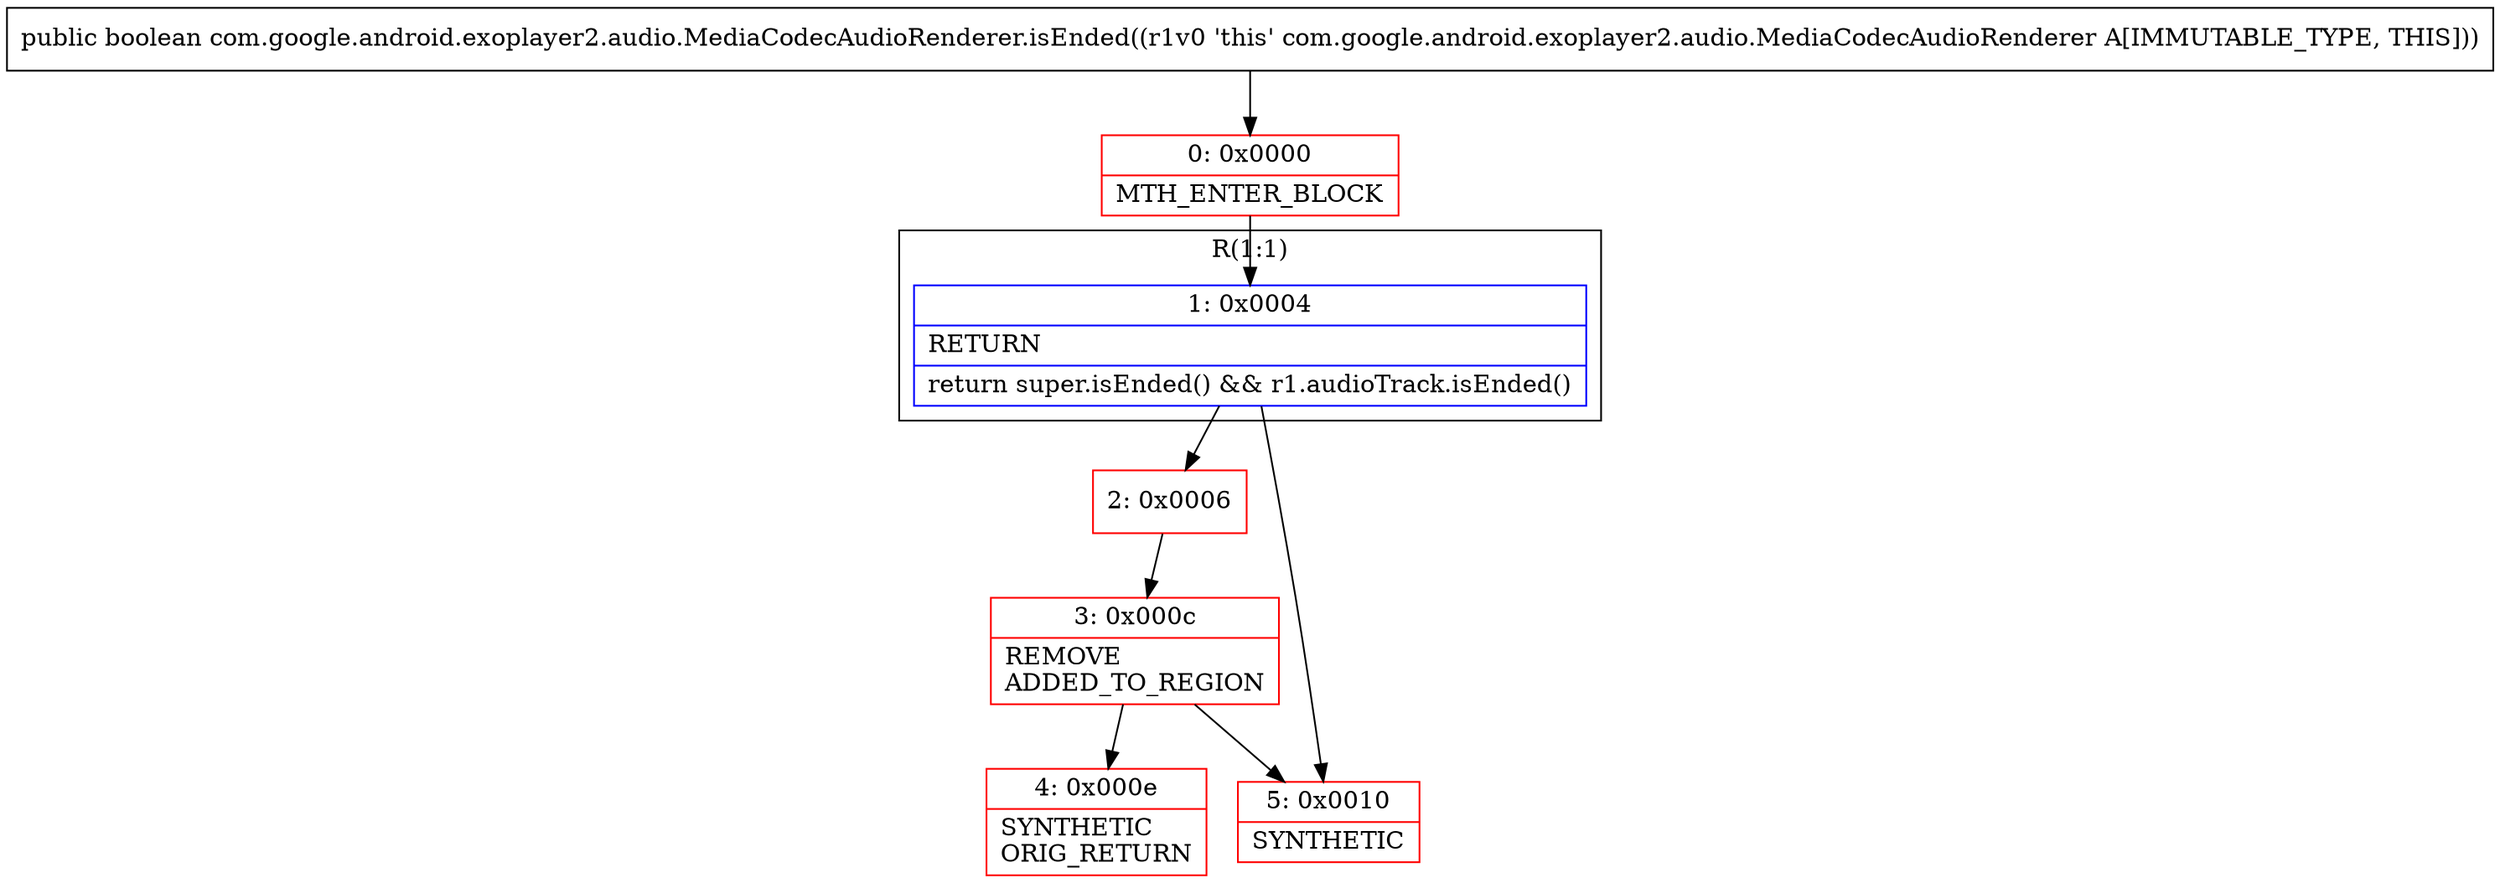 digraph "CFG forcom.google.android.exoplayer2.audio.MediaCodecAudioRenderer.isEnded()Z" {
subgraph cluster_Region_1355736702 {
label = "R(1:1)";
node [shape=record,color=blue];
Node_1 [shape=record,label="{1\:\ 0x0004|RETURN\l|return super.isEnded() && r1.audioTrack.isEnded()\l}"];
}
Node_0 [shape=record,color=red,label="{0\:\ 0x0000|MTH_ENTER_BLOCK\l}"];
Node_2 [shape=record,color=red,label="{2\:\ 0x0006}"];
Node_3 [shape=record,color=red,label="{3\:\ 0x000c|REMOVE\lADDED_TO_REGION\l}"];
Node_4 [shape=record,color=red,label="{4\:\ 0x000e|SYNTHETIC\lORIG_RETURN\l}"];
Node_5 [shape=record,color=red,label="{5\:\ 0x0010|SYNTHETIC\l}"];
MethodNode[shape=record,label="{public boolean com.google.android.exoplayer2.audio.MediaCodecAudioRenderer.isEnded((r1v0 'this' com.google.android.exoplayer2.audio.MediaCodecAudioRenderer A[IMMUTABLE_TYPE, THIS])) }"];
MethodNode -> Node_0;
Node_1 -> Node_2;
Node_1 -> Node_5;
Node_0 -> Node_1;
Node_2 -> Node_3;
Node_3 -> Node_4;
Node_3 -> Node_5;
}

